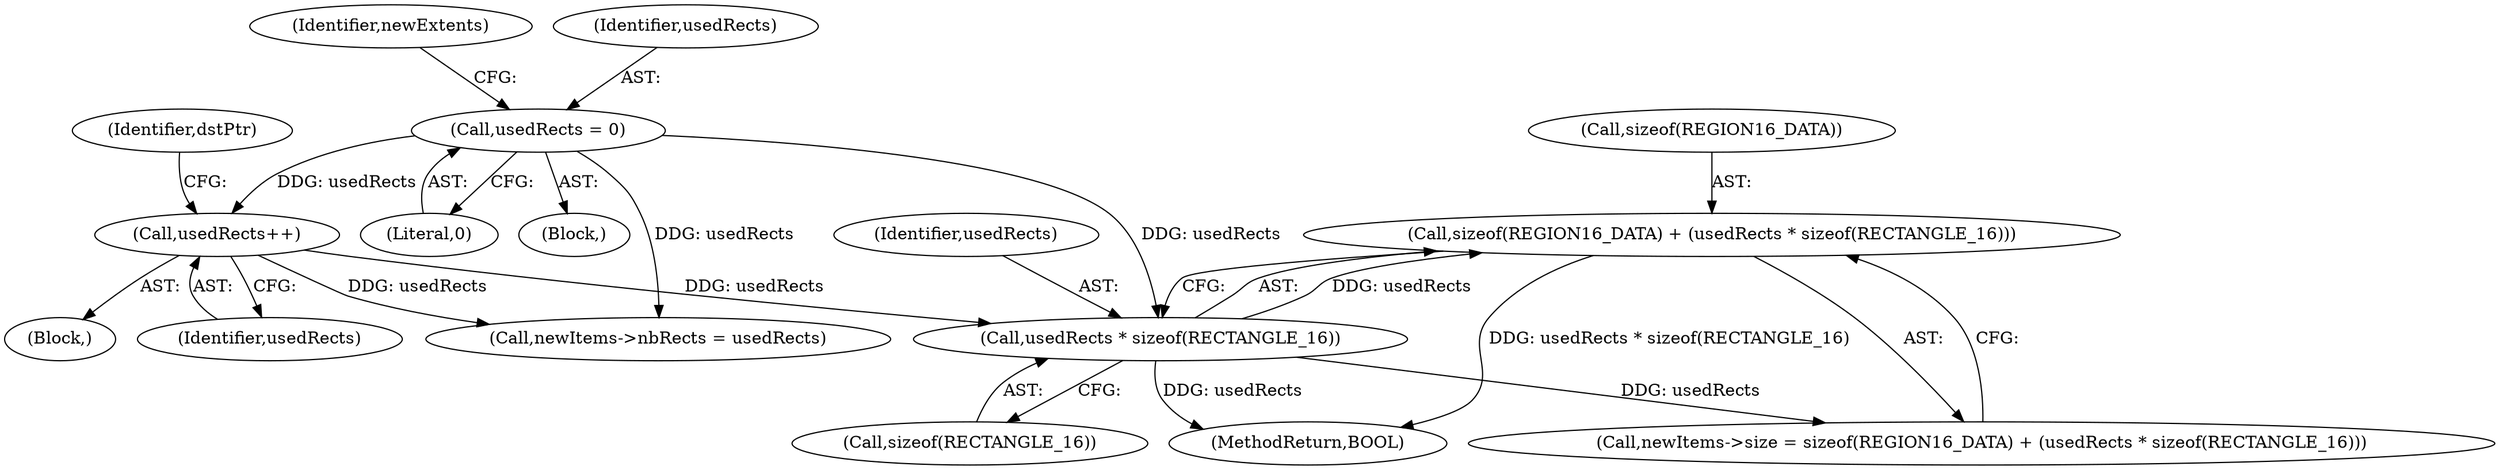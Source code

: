 digraph "0_FreeRDP_fc80ab45621bd966f70594c0b7393ec005a94007_0@API" {
"1000289" [label="(Call,sizeof(REGION16_DATA) + (usedRects * sizeof(RECTANGLE_16)))"];
"1000292" [label="(Call,usedRects * sizeof(RECTANGLE_16))"];
"1000222" [label="(Call,usedRects++)"];
"1000183" [label="(Call,usedRects = 0)"];
"1000289" [label="(Call,sizeof(REGION16_DATA) + (usedRects * sizeof(RECTANGLE_16)))"];
"1000292" [label="(Call,usedRects * sizeof(RECTANGLE_16))"];
"1000352" [label="(MethodReturn,BOOL)"];
"1000222" [label="(Call,usedRects++)"];
"1000183" [label="(Call,usedRects = 0)"];
"1000106" [label="(Block,)"];
"1000185" [label="(Literal,0)"];
"1000293" [label="(Identifier,usedRects)"];
"1000188" [label="(Identifier,newExtents)"];
"1000294" [label="(Call,sizeof(RECTANGLE_16))"];
"1000223" [label="(Identifier,usedRects)"];
"1000280" [label="(Call,newItems->nbRects = usedRects)"];
"1000225" [label="(Identifier,dstPtr)"];
"1000290" [label="(Call,sizeof(REGION16_DATA))"];
"1000217" [label="(Block,)"];
"1000285" [label="(Call,newItems->size = sizeof(REGION16_DATA) + (usedRects * sizeof(RECTANGLE_16)))"];
"1000184" [label="(Identifier,usedRects)"];
"1000289" -> "1000285"  [label="AST: "];
"1000289" -> "1000292"  [label="CFG: "];
"1000290" -> "1000289"  [label="AST: "];
"1000292" -> "1000289"  [label="AST: "];
"1000285" -> "1000289"  [label="CFG: "];
"1000289" -> "1000352"  [label="DDG: usedRects * sizeof(RECTANGLE_16)"];
"1000292" -> "1000289"  [label="DDG: usedRects"];
"1000292" -> "1000294"  [label="CFG: "];
"1000293" -> "1000292"  [label="AST: "];
"1000294" -> "1000292"  [label="AST: "];
"1000292" -> "1000352"  [label="DDG: usedRects"];
"1000292" -> "1000285"  [label="DDG: usedRects"];
"1000222" -> "1000292"  [label="DDG: usedRects"];
"1000183" -> "1000292"  [label="DDG: usedRects"];
"1000222" -> "1000217"  [label="AST: "];
"1000222" -> "1000223"  [label="CFG: "];
"1000223" -> "1000222"  [label="AST: "];
"1000225" -> "1000222"  [label="CFG: "];
"1000183" -> "1000222"  [label="DDG: usedRects"];
"1000222" -> "1000280"  [label="DDG: usedRects"];
"1000183" -> "1000106"  [label="AST: "];
"1000183" -> "1000185"  [label="CFG: "];
"1000184" -> "1000183"  [label="AST: "];
"1000185" -> "1000183"  [label="AST: "];
"1000188" -> "1000183"  [label="CFG: "];
"1000183" -> "1000280"  [label="DDG: usedRects"];
}

